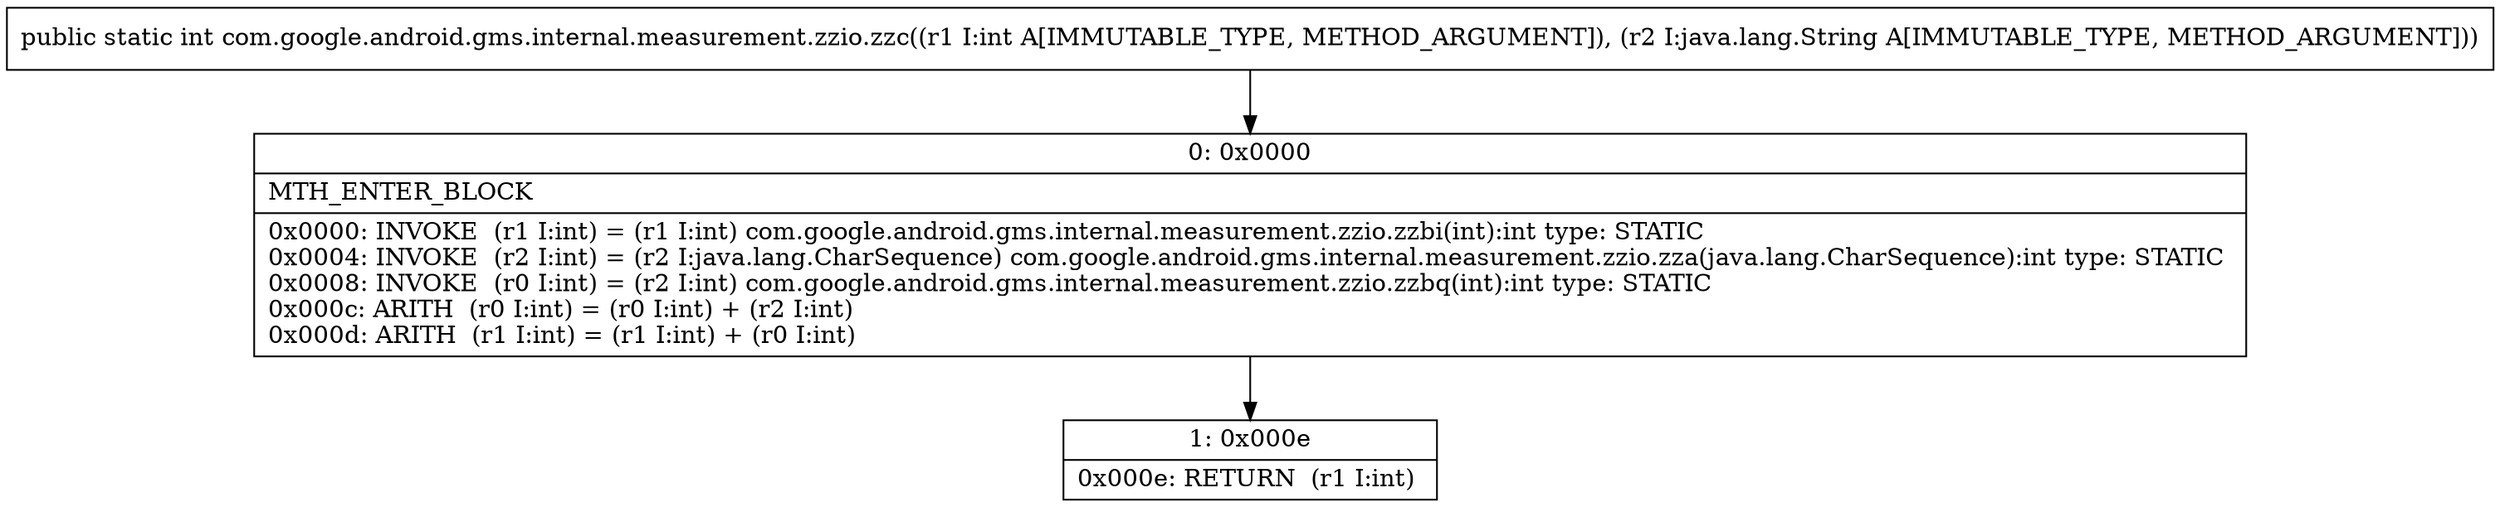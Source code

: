 digraph "CFG forcom.google.android.gms.internal.measurement.zzio.zzc(ILjava\/lang\/String;)I" {
Node_0 [shape=record,label="{0\:\ 0x0000|MTH_ENTER_BLOCK\l|0x0000: INVOKE  (r1 I:int) = (r1 I:int) com.google.android.gms.internal.measurement.zzio.zzbi(int):int type: STATIC \l0x0004: INVOKE  (r2 I:int) = (r2 I:java.lang.CharSequence) com.google.android.gms.internal.measurement.zzio.zza(java.lang.CharSequence):int type: STATIC \l0x0008: INVOKE  (r0 I:int) = (r2 I:int) com.google.android.gms.internal.measurement.zzio.zzbq(int):int type: STATIC \l0x000c: ARITH  (r0 I:int) = (r0 I:int) + (r2 I:int) \l0x000d: ARITH  (r1 I:int) = (r1 I:int) + (r0 I:int) \l}"];
Node_1 [shape=record,label="{1\:\ 0x000e|0x000e: RETURN  (r1 I:int) \l}"];
MethodNode[shape=record,label="{public static int com.google.android.gms.internal.measurement.zzio.zzc((r1 I:int A[IMMUTABLE_TYPE, METHOD_ARGUMENT]), (r2 I:java.lang.String A[IMMUTABLE_TYPE, METHOD_ARGUMENT])) }"];
MethodNode -> Node_0;
Node_0 -> Node_1;
}

